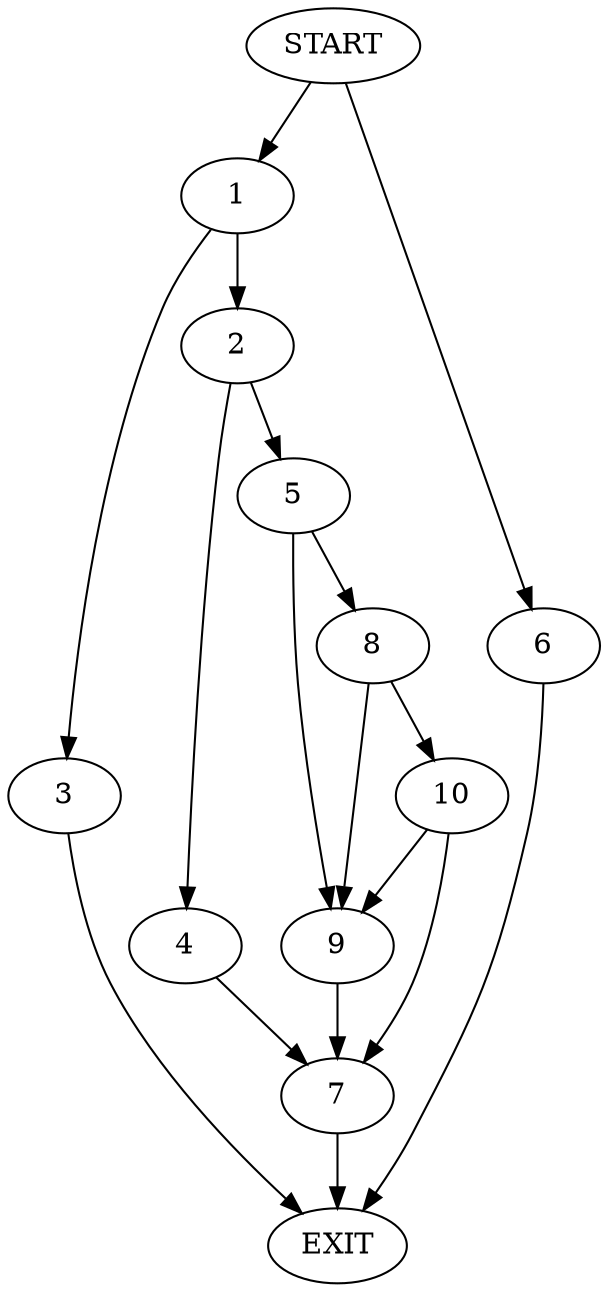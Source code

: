 digraph {
0 [label="START"]
11 [label="EXIT"]
0 -> 1
1 -> 2
1 -> 3
2 -> 4
2 -> 5
3 -> 11
0 -> 6
6 -> 11
4 -> 7
5 -> 8
5 -> 9
7 -> 11
8 -> 10
8 -> 9
9 -> 7
10 -> 7
10 -> 9
}
